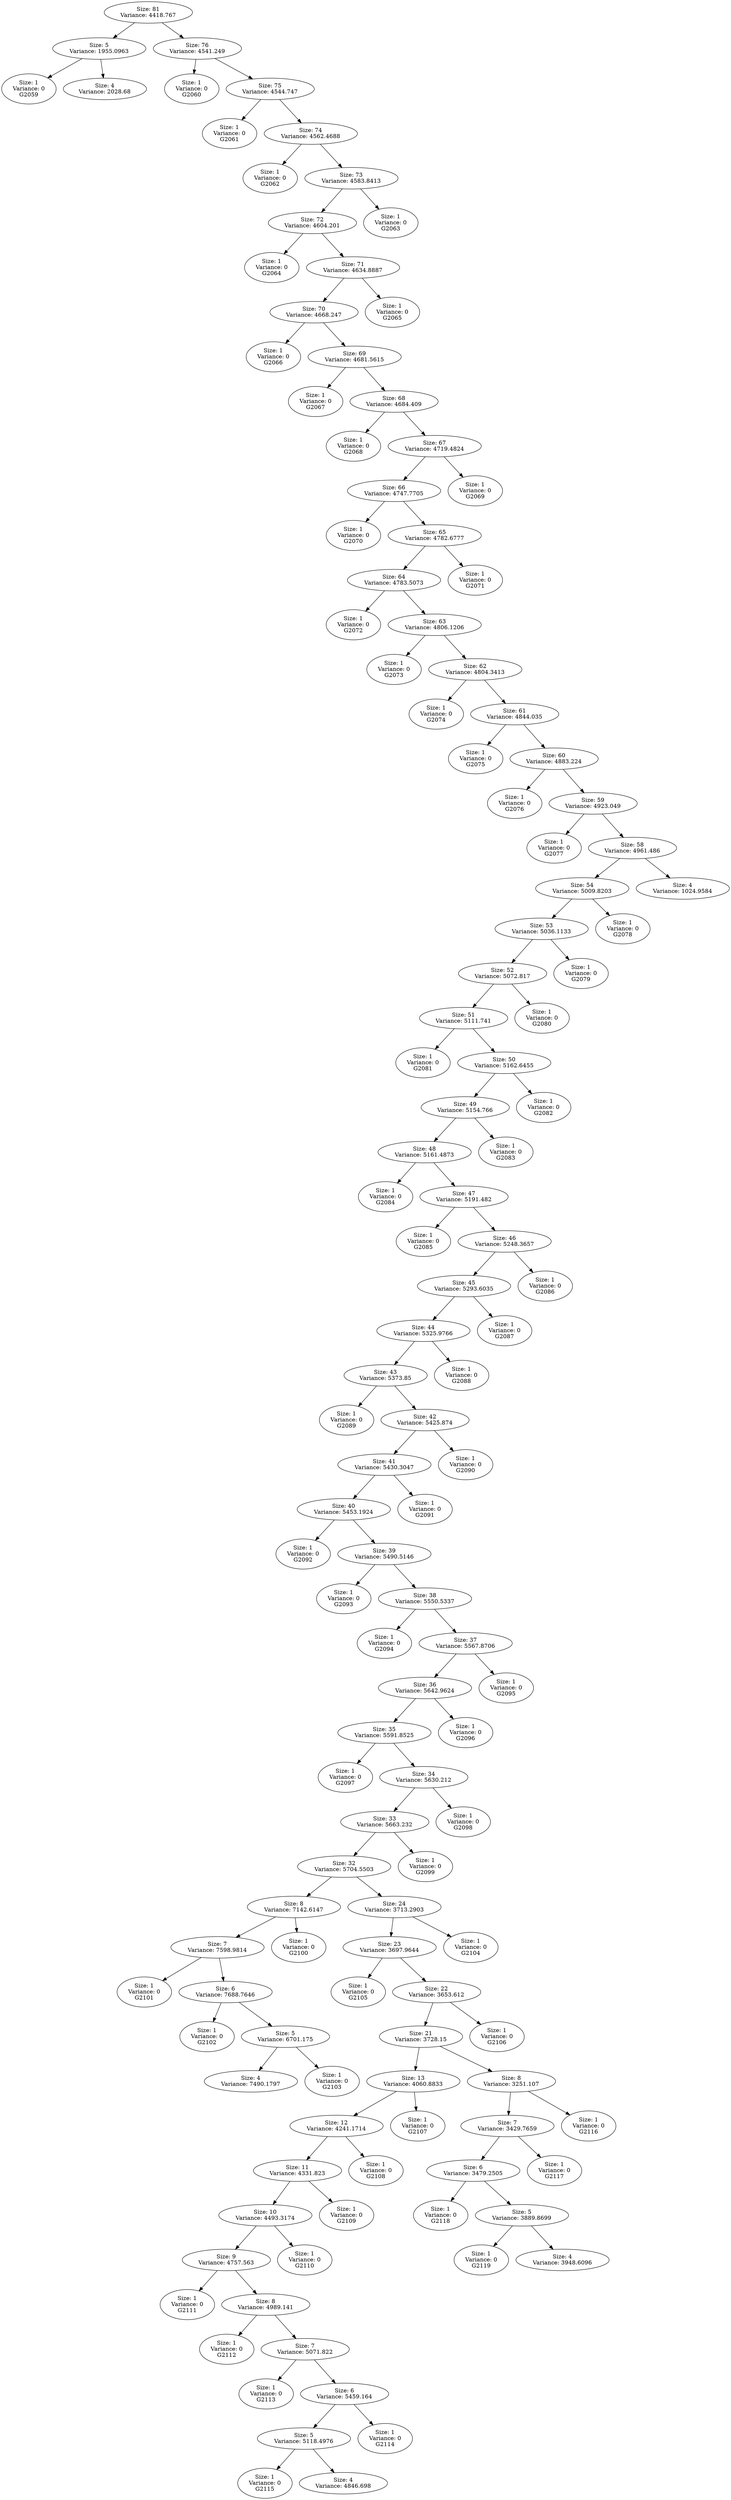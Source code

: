 DIGRAPH G {
"Size: 81\nVariance: 4418.767" -> "Size: 5\nVariance: 1955.0963" L=0;
"Size: 81\nVariance: 4418.767" -> "Size: 76\nVariance: 4541.249" L=0;
"Size: 5\nVariance: 1955.0963" -> "Size: 1\nVariance: 0\nG2059" L=1;
"Size: 5\nVariance: 1955.0963" -> "Size: 4\nVariance: 2028.68" L=1;
"Size: 76\nVariance: 4541.249" -> "Size: 1\nVariance: 0\nG2060" L=1;
"Size: 76\nVariance: 4541.249" -> "Size: 75\nVariance: 4544.747" L=1;
"Size: 75\nVariance: 4544.747" -> "Size: 1\nVariance: 0\nG2061" L=2;
"Size: 75\nVariance: 4544.747" -> "Size: 74\nVariance: 4562.4688" L=2;
"Size: 74\nVariance: 4562.4688" -> "Size: 1\nVariance: 0\nG2062" L=3;
"Size: 74\nVariance: 4562.4688" -> "Size: 73\nVariance: 4583.8413" L=3;
"Size: 73\nVariance: 4583.8413" -> "Size: 72\nVariance: 4604.201" L=4;
"Size: 73\nVariance: 4583.8413" -> "Size: 1\nVariance: 0\nG2063" L=4;
"Size: 72\nVariance: 4604.201" -> "Size: 1\nVariance: 0\nG2064" L=5;
"Size: 72\nVariance: 4604.201" -> "Size: 71\nVariance: 4634.8887" L=5;
"Size: 71\nVariance: 4634.8887" -> "Size: 70\nVariance: 4668.247" L=6;
"Size: 71\nVariance: 4634.8887" -> "Size: 1\nVariance: 0\nG2065" L=6;
"Size: 70\nVariance: 4668.247" -> "Size: 1\nVariance: 0\nG2066" L=7;
"Size: 70\nVariance: 4668.247" -> "Size: 69\nVariance: 4681.5615" L=7;
"Size: 69\nVariance: 4681.5615" -> "Size: 1\nVariance: 0\nG2067" L=8;
"Size: 69\nVariance: 4681.5615" -> "Size: 68\nVariance: 4684.409" L=8;
"Size: 68\nVariance: 4684.409" -> "Size: 1\nVariance: 0\nG2068" L=9;
"Size: 68\nVariance: 4684.409" -> "Size: 67\nVariance: 4719.4824" L=9;
"Size: 67\nVariance: 4719.4824" -> "Size: 66\nVariance: 4747.7705" L=10;
"Size: 67\nVariance: 4719.4824" -> "Size: 1\nVariance: 0\nG2069" L=10;
"Size: 66\nVariance: 4747.7705" -> "Size: 1\nVariance: 0\nG2070" L=11;
"Size: 66\nVariance: 4747.7705" -> "Size: 65\nVariance: 4782.6777" L=11;
"Size: 65\nVariance: 4782.6777" -> "Size: 64\nVariance: 4783.5073" L=12;
"Size: 65\nVariance: 4782.6777" -> "Size: 1\nVariance: 0\nG2071" L=12;
"Size: 64\nVariance: 4783.5073" -> "Size: 1\nVariance: 0\nG2072" L=13;
"Size: 64\nVariance: 4783.5073" -> "Size: 63\nVariance: 4806.1206" L=13;
"Size: 63\nVariance: 4806.1206" -> "Size: 1\nVariance: 0\nG2073" L=14;
"Size: 63\nVariance: 4806.1206" -> "Size: 62\nVariance: 4804.3413" L=14;
"Size: 62\nVariance: 4804.3413" -> "Size: 1\nVariance: 0\nG2074" L=15;
"Size: 62\nVariance: 4804.3413" -> "Size: 61\nVariance: 4844.035" L=15;
"Size: 61\nVariance: 4844.035" -> "Size: 1\nVariance: 0\nG2075" L=16;
"Size: 61\nVariance: 4844.035" -> "Size: 60\nVariance: 4883.224" L=16;
"Size: 60\nVariance: 4883.224" -> "Size: 1\nVariance: 0\nG2076" L=17;
"Size: 60\nVariance: 4883.224" -> "Size: 59\nVariance: 4923.049" L=17;
"Size: 59\nVariance: 4923.049" -> "Size: 1\nVariance: 0\nG2077" L=18;
"Size: 59\nVariance: 4923.049" -> "Size: 58\nVariance: 4961.486" L=18;
"Size: 58\nVariance: 4961.486" -> "Size: 54\nVariance: 5009.8203" L=19;
"Size: 58\nVariance: 4961.486" -> "Size: 4\nVariance: 1024.9584" L=19;
"Size: 54\nVariance: 5009.8203" -> "Size: 53\nVariance: 5036.1133" L=20;
"Size: 54\nVariance: 5009.8203" -> "Size: 1\nVariance: 0\nG2078" L=20;
"Size: 53\nVariance: 5036.1133" -> "Size: 52\nVariance: 5072.817" L=21;
"Size: 53\nVariance: 5036.1133" -> "Size: 1\nVariance: 0\nG2079" L=21;
"Size: 52\nVariance: 5072.817" -> "Size: 51\nVariance: 5111.741" L=22;
"Size: 52\nVariance: 5072.817" -> "Size: 1\nVariance: 0\nG2080" L=22;
"Size: 51\nVariance: 5111.741" -> "Size: 1\nVariance: 0\nG2081" L=23;
"Size: 51\nVariance: 5111.741" -> "Size: 50\nVariance: 5162.6455" L=23;
"Size: 50\nVariance: 5162.6455" -> "Size: 49\nVariance: 5154.766" L=24;
"Size: 50\nVariance: 5162.6455" -> "Size: 1\nVariance: 0\nG2082" L=24;
"Size: 49\nVariance: 5154.766" -> "Size: 48\nVariance: 5161.4873" L=25;
"Size: 49\nVariance: 5154.766" -> "Size: 1\nVariance: 0\nG2083" L=25;
"Size: 48\nVariance: 5161.4873" -> "Size: 1\nVariance: 0\nG2084" L=26;
"Size: 48\nVariance: 5161.4873" -> "Size: 47\nVariance: 5191.482" L=26;
"Size: 47\nVariance: 5191.482" -> "Size: 1\nVariance: 0\nG2085" L=27;
"Size: 47\nVariance: 5191.482" -> "Size: 46\nVariance: 5248.3657" L=27;
"Size: 46\nVariance: 5248.3657" -> "Size: 45\nVariance: 5293.6035" L=28;
"Size: 46\nVariance: 5248.3657" -> "Size: 1\nVariance: 0\nG2086" L=28;
"Size: 45\nVariance: 5293.6035" -> "Size: 44\nVariance: 5325.9766" L=29;
"Size: 45\nVariance: 5293.6035" -> "Size: 1\nVariance: 0\nG2087" L=29;
"Size: 44\nVariance: 5325.9766" -> "Size: 43\nVariance: 5373.85" L=30;
"Size: 44\nVariance: 5325.9766" -> "Size: 1\nVariance: 0\nG2088" L=30;
"Size: 43\nVariance: 5373.85" -> "Size: 1\nVariance: 0\nG2089" L=31;
"Size: 43\nVariance: 5373.85" -> "Size: 42\nVariance: 5425.874" L=31;
"Size: 42\nVariance: 5425.874" -> "Size: 41\nVariance: 5430.3047" L=32;
"Size: 42\nVariance: 5425.874" -> "Size: 1\nVariance: 0\nG2090" L=32;
"Size: 41\nVariance: 5430.3047" -> "Size: 40\nVariance: 5453.1924" L=33;
"Size: 41\nVariance: 5430.3047" -> "Size: 1\nVariance: 0\nG2091" L=33;
"Size: 40\nVariance: 5453.1924" -> "Size: 1\nVariance: 0\nG2092" L=34;
"Size: 40\nVariance: 5453.1924" -> "Size: 39\nVariance: 5490.5146" L=34;
"Size: 39\nVariance: 5490.5146" -> "Size: 1\nVariance: 0\nG2093" L=35;
"Size: 39\nVariance: 5490.5146" -> "Size: 38\nVariance: 5550.5337" L=35;
"Size: 38\nVariance: 5550.5337" -> "Size: 1\nVariance: 0\nG2094" L=36;
"Size: 38\nVariance: 5550.5337" -> "Size: 37\nVariance: 5567.8706" L=36;
"Size: 37\nVariance: 5567.8706" -> "Size: 36\nVariance: 5642.9624" L=37;
"Size: 37\nVariance: 5567.8706" -> "Size: 1\nVariance: 0\nG2095" L=37;
"Size: 36\nVariance: 5642.9624" -> "Size: 35\nVariance: 5591.8525" L=38;
"Size: 36\nVariance: 5642.9624" -> "Size: 1\nVariance: 0\nG2096" L=38;
"Size: 35\nVariance: 5591.8525" -> "Size: 1\nVariance: 0\nG2097" L=39;
"Size: 35\nVariance: 5591.8525" -> "Size: 34\nVariance: 5630.212" L=39;
"Size: 34\nVariance: 5630.212" -> "Size: 33\nVariance: 5663.232" L=40;
"Size: 34\nVariance: 5630.212" -> "Size: 1\nVariance: 0\nG2098" L=40;
"Size: 33\nVariance: 5663.232" -> "Size: 32\nVariance: 5704.5503" L=41;
"Size: 33\nVariance: 5663.232" -> "Size: 1\nVariance: 0\nG2099" L=41;
"Size: 32\nVariance: 5704.5503" -> "Size: 8\nVariance: 7142.6147" L=42;
"Size: 32\nVariance: 5704.5503" -> "Size: 24\nVariance: 3713.2903" L=42;
"Size: 8\nVariance: 7142.6147" -> "Size: 7\nVariance: 7598.9814" L=43;
"Size: 8\nVariance: 7142.6147" -> "Size: 1\nVariance: 0\nG2100" L=43;
"Size: 7\nVariance: 7598.9814" -> "Size: 1\nVariance: 0\nG2101" L=44;
"Size: 7\nVariance: 7598.9814" -> "Size: 6\nVariance: 7688.7646" L=44;
"Size: 6\nVariance: 7688.7646" -> "Size: 1\nVariance: 0\nG2102" L=45;
"Size: 6\nVariance: 7688.7646" -> "Size: 5\nVariance: 6701.175" L=45;
"Size: 5\nVariance: 6701.175" -> "Size: 4\nVariance: 7490.1797" L=46;
"Size: 5\nVariance: 6701.175" -> "Size: 1\nVariance: 0\nG2103" L=46;
"Size: 24\nVariance: 3713.2903" -> "Size: 23\nVariance: 3697.9644" L=43;
"Size: 24\nVariance: 3713.2903" -> "Size: 1\nVariance: 0\nG2104" L=43;
"Size: 23\nVariance: 3697.9644" -> "Size: 1\nVariance: 0\nG2105" L=44;
"Size: 23\nVariance: 3697.9644" -> "Size: 22\nVariance: 3653.612" L=44;
"Size: 22\nVariance: 3653.612" -> "Size: 21\nVariance: 3728.15" L=45;
"Size: 22\nVariance: 3653.612" -> "Size: 1\nVariance: 0\nG2106" L=45;
"Size: 21\nVariance: 3728.15" -> "Size: 13\nVariance: 4060.8833" L=46;
"Size: 21\nVariance: 3728.15" -> "Size: 8\nVariance: 3251.107" L=46;
"Size: 13\nVariance: 4060.8833" -> "Size: 12\nVariance: 4241.1714" L=47;
"Size: 13\nVariance: 4060.8833" -> "Size: 1\nVariance: 0\nG2107" L=47;
"Size: 12\nVariance: 4241.1714" -> "Size: 11\nVariance: 4331.823" L=48;
"Size: 12\nVariance: 4241.1714" -> "Size: 1\nVariance: 0\nG2108" L=48;
"Size: 11\nVariance: 4331.823" -> "Size: 10\nVariance: 4493.3174" L=49;
"Size: 11\nVariance: 4331.823" -> "Size: 1\nVariance: 0\nG2109" L=49;
"Size: 10\nVariance: 4493.3174" -> "Size: 9\nVariance: 4757.563" L=50;
"Size: 10\nVariance: 4493.3174" -> "Size: 1\nVariance: 0\nG2110" L=50;
"Size: 9\nVariance: 4757.563" -> "Size: 1\nVariance: 0\nG2111" L=51;
"Size: 9\nVariance: 4757.563" -> "Size: 8\nVariance: 4989.141" L=51;
"Size: 8\nVariance: 4989.141" -> "Size: 1\nVariance: 0\nG2112" L=52;
"Size: 8\nVariance: 4989.141" -> "Size: 7\nVariance: 5071.822" L=52;
"Size: 7\nVariance: 5071.822" -> "Size: 1\nVariance: 0\nG2113" L=53;
"Size: 7\nVariance: 5071.822" -> "Size: 6\nVariance: 5459.164" L=53;
"Size: 6\nVariance: 5459.164" -> "Size: 5\nVariance: 5118.4976" L=54;
"Size: 6\nVariance: 5459.164" -> "Size: 1\nVariance: 0\nG2114" L=54;
"Size: 5\nVariance: 5118.4976" -> "Size: 1\nVariance: 0\nG2115" L=55;
"Size: 5\nVariance: 5118.4976" -> "Size: 4\nVariance: 4846.698" L=55;
"Size: 8\nVariance: 3251.107" -> "Size: 7\nVariance: 3429.7659" L=47;
"Size: 8\nVariance: 3251.107" -> "Size: 1\nVariance: 0\nG2116" L=47;
"Size: 7\nVariance: 3429.7659" -> "Size: 6\nVariance: 3479.2505" L=48;
"Size: 7\nVariance: 3429.7659" -> "Size: 1\nVariance: 0\nG2117" L=48;
"Size: 6\nVariance: 3479.2505" -> "Size: 1\nVariance: 0\nG2118" L=49;
"Size: 6\nVariance: 3479.2505" -> "Size: 5\nVariance: 3889.8699" L=49;
"Size: 5\nVariance: 3889.8699" -> "Size: 1\nVariance: 0\nG2119" L=50;
"Size: 5\nVariance: 3889.8699" -> "Size: 4\nVariance: 3948.6096" L=50;
}
